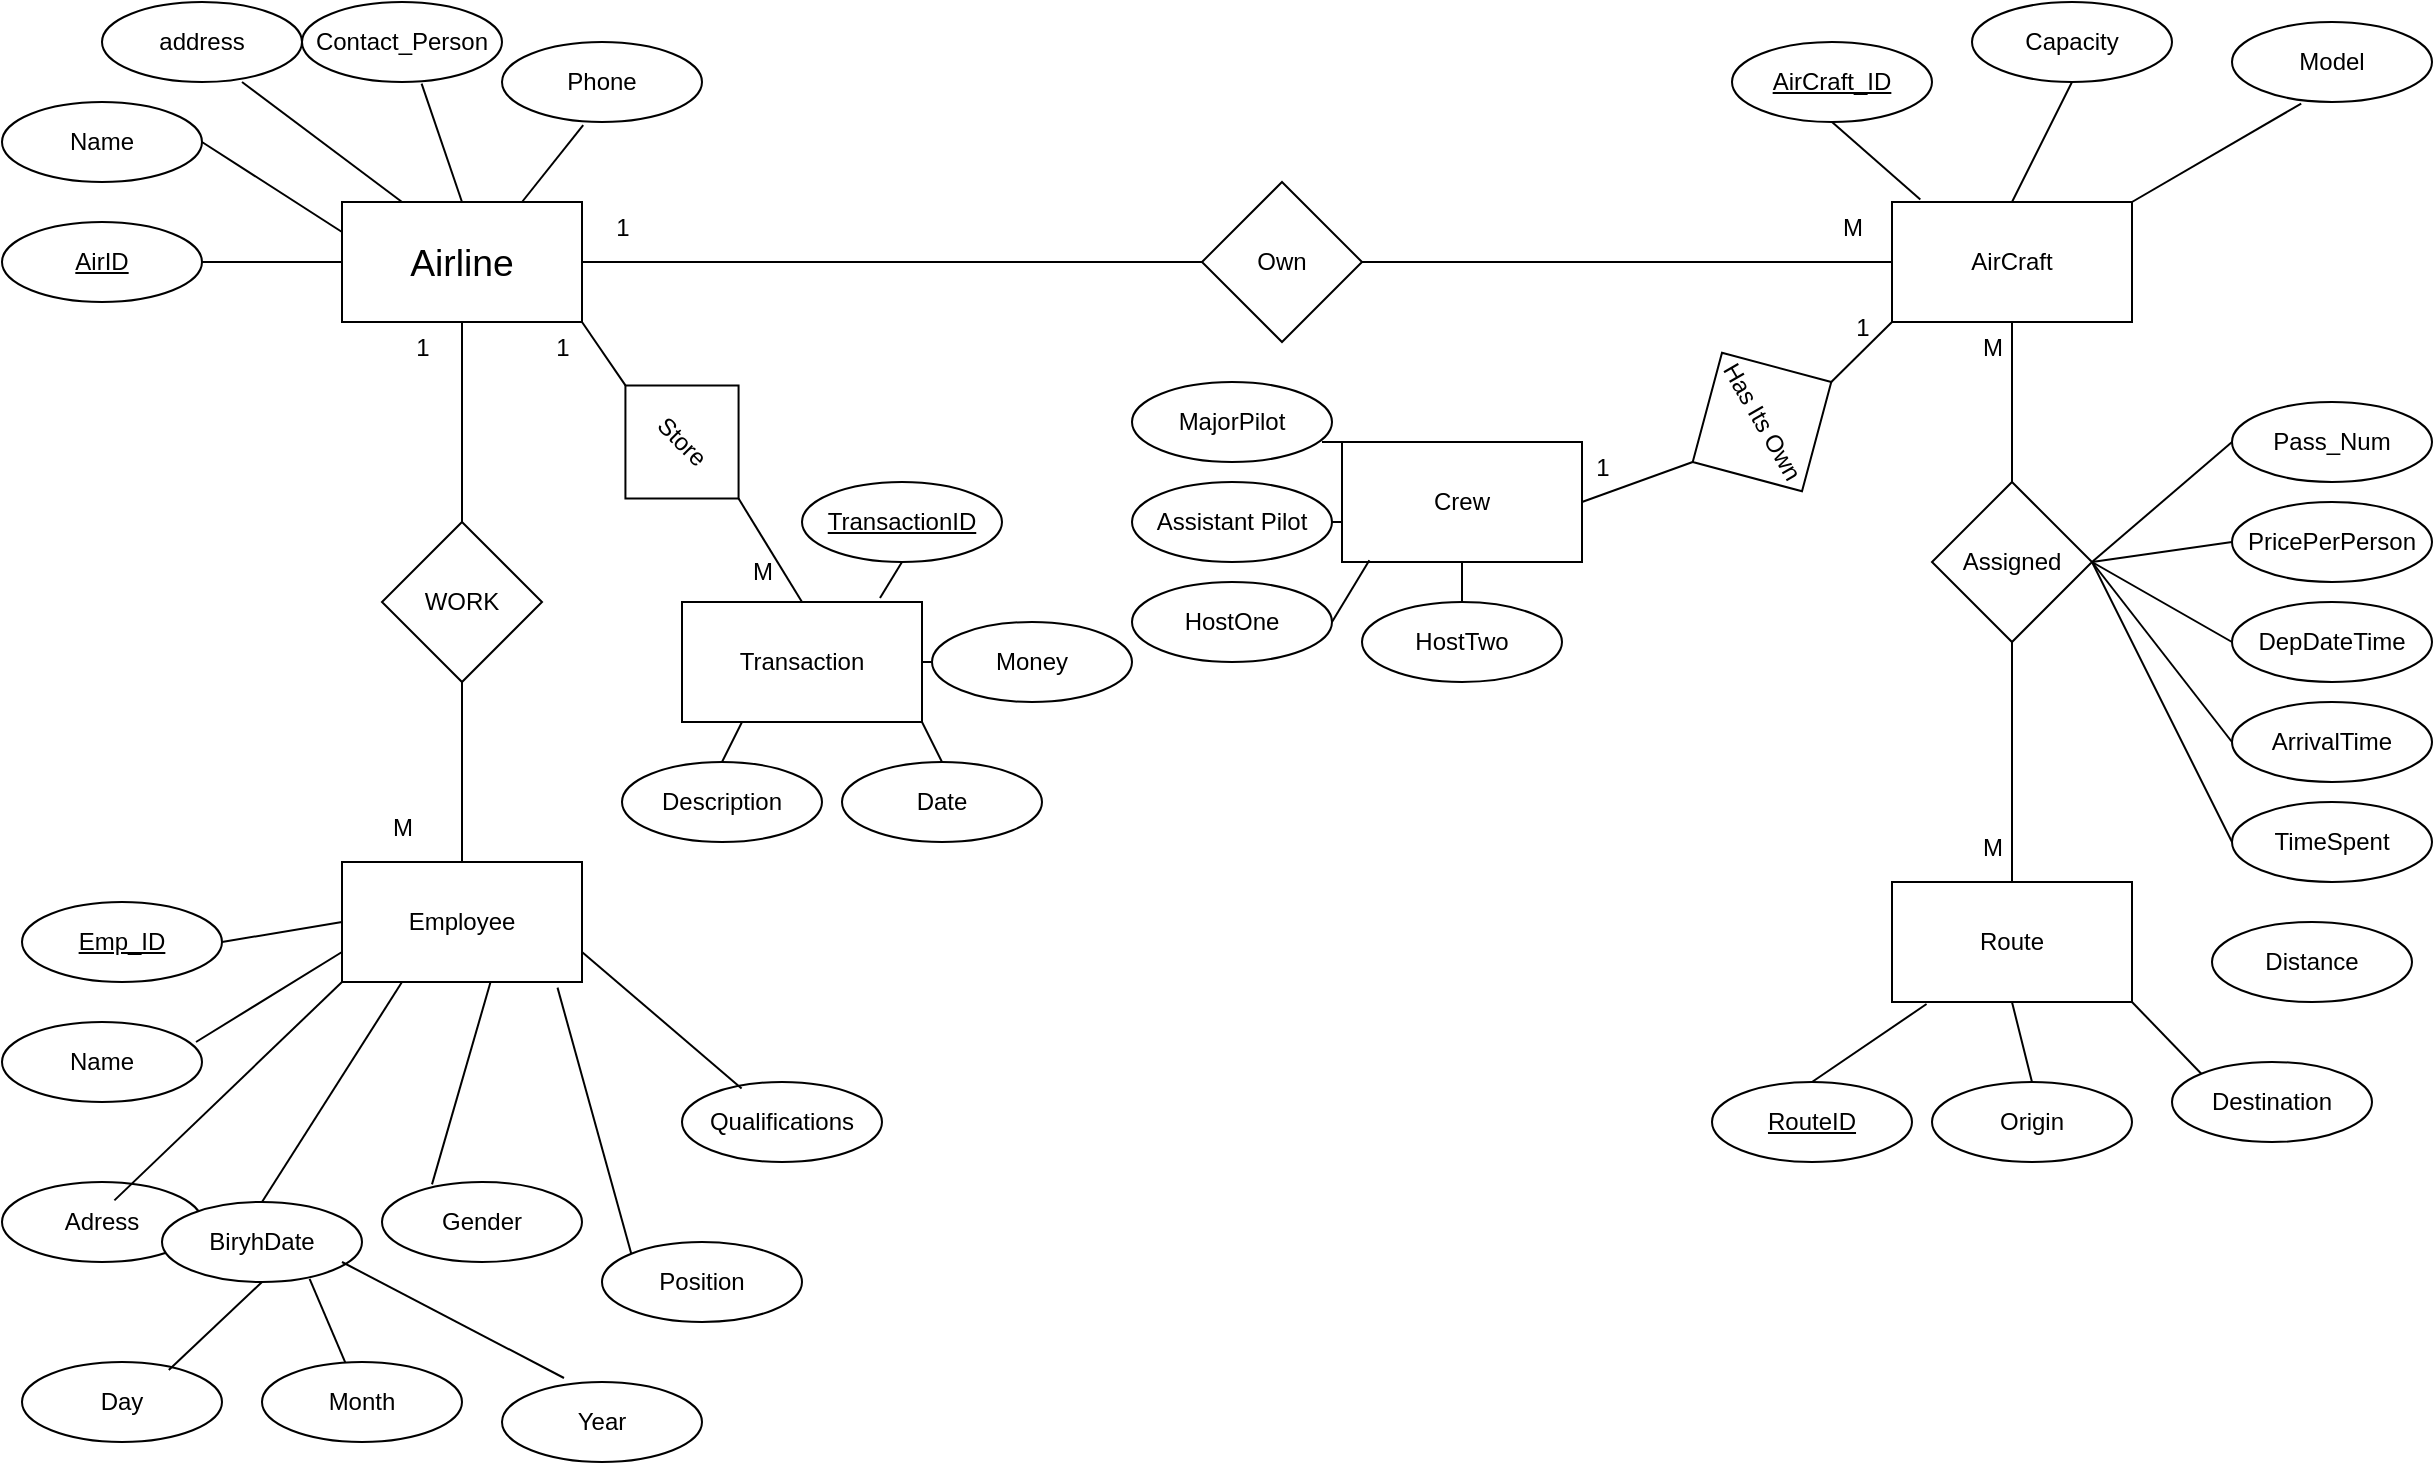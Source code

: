 <mxfile version="24.2.5" type="device">
  <diagram name="Page-1" id="5XaCX_0Hstlx5IshGPiD">
    <mxGraphModel dx="2405" dy="1831" grid="1" gridSize="10" guides="1" tooltips="1" connect="1" arrows="1" fold="1" page="1" pageScale="1" pageWidth="850" pageHeight="1100" math="0" shadow="0">
      <root>
        <mxCell id="0" />
        <mxCell id="1" parent="0" />
        <mxCell id="WBOdHLledQL_smcE1slE-1" value="&lt;span style=&quot;font-size:14.0pt;font-family:&amp;quot;Arial&amp;quot;,sans-serif;&lt;br/&gt;mso-fareast-font-family:Arial;position:relative;top:.5pt;mso-text-raise:-.5pt;&lt;br/&gt;mso-ansi-language:EN-US;mso-fareast-language:EN-US;mso-bidi-language:AR-EG&quot;&gt;Airline&lt;/span&gt;" style="rounded=0;whiteSpace=wrap;html=1;" vertex="1" parent="1">
          <mxGeometry x="30" y="40" width="120" height="60" as="geometry" />
        </mxCell>
        <mxCell id="WBOdHLledQL_smcE1slE-2" value="AirID" style="ellipse;whiteSpace=wrap;html=1;align=center;fontStyle=4;" vertex="1" parent="1">
          <mxGeometry x="-140" y="50" width="100" height="40" as="geometry" />
        </mxCell>
        <mxCell id="WBOdHLledQL_smcE1slE-3" value="Phone" style="ellipse;whiteSpace=wrap;html=1;align=center;" vertex="1" parent="1">
          <mxGeometry x="110" y="-40" width="100" height="40" as="geometry" />
        </mxCell>
        <mxCell id="WBOdHLledQL_smcE1slE-4" value="Name" style="ellipse;whiteSpace=wrap;html=1;align=center;" vertex="1" parent="1">
          <mxGeometry x="-140" y="-10" width="100" height="40" as="geometry" />
        </mxCell>
        <mxCell id="WBOdHLledQL_smcE1slE-5" value="address" style="ellipse;whiteSpace=wrap;html=1;align=center;" vertex="1" parent="1">
          <mxGeometry x="-90" y="-60" width="100" height="40" as="geometry" />
        </mxCell>
        <mxCell id="WBOdHLledQL_smcE1slE-6" value="Contact_Person" style="ellipse;whiteSpace=wrap;html=1;align=center;" vertex="1" parent="1">
          <mxGeometry x="10" y="-60" width="100" height="40" as="geometry" />
        </mxCell>
        <mxCell id="WBOdHLledQL_smcE1slE-9" value="" style="endArrow=none;html=1;rounded=0;entryX=1;entryY=0.5;entryDx=0;entryDy=0;exitX=0;exitY=0.5;exitDx=0;exitDy=0;" edge="1" parent="1" source="WBOdHLledQL_smcE1slE-1" target="WBOdHLledQL_smcE1slE-2">
          <mxGeometry width="50" height="50" relative="1" as="geometry">
            <mxPoint y="240" as="sourcePoint" />
            <mxPoint x="50" y="190" as="targetPoint" />
          </mxGeometry>
        </mxCell>
        <mxCell id="WBOdHLledQL_smcE1slE-10" value="" style="endArrow=none;html=1;rounded=0;entryX=1;entryY=0.5;entryDx=0;entryDy=0;exitX=0;exitY=0.25;exitDx=0;exitDy=0;" edge="1" parent="1" source="WBOdHLledQL_smcE1slE-1" target="WBOdHLledQL_smcE1slE-4">
          <mxGeometry width="50" height="50" relative="1" as="geometry">
            <mxPoint y="240" as="sourcePoint" />
            <mxPoint x="50" y="190" as="targetPoint" />
          </mxGeometry>
        </mxCell>
        <mxCell id="WBOdHLledQL_smcE1slE-11" value="" style="endArrow=none;html=1;rounded=0;entryX=0.598;entryY=1.02;entryDx=0;entryDy=0;exitX=0.5;exitY=0;exitDx=0;exitDy=0;entryPerimeter=0;" edge="1" parent="1" source="WBOdHLledQL_smcE1slE-1" target="WBOdHLledQL_smcE1slE-6">
          <mxGeometry width="50" height="50" relative="1" as="geometry">
            <mxPoint x="40" y="65" as="sourcePoint" />
            <mxPoint x="-30" y="20" as="targetPoint" />
          </mxGeometry>
        </mxCell>
        <mxCell id="WBOdHLledQL_smcE1slE-12" value="" style="endArrow=none;html=1;rounded=0;entryX=1;entryY=0.5;entryDx=0;entryDy=0;exitX=0.25;exitY=0;exitDx=0;exitDy=0;" edge="1" parent="1" source="WBOdHLledQL_smcE1slE-1">
          <mxGeometry width="50" height="50" relative="1" as="geometry">
            <mxPoint x="50" y="25" as="sourcePoint" />
            <mxPoint x="-20" y="-20" as="targetPoint" />
          </mxGeometry>
        </mxCell>
        <mxCell id="WBOdHLledQL_smcE1slE-13" value="" style="endArrow=none;html=1;rounded=0;entryX=0.406;entryY=1.04;entryDx=0;entryDy=0;exitX=0.75;exitY=0;exitDx=0;exitDy=0;entryPerimeter=0;" edge="1" parent="1" source="WBOdHLledQL_smcE1slE-1" target="WBOdHLledQL_smcE1slE-3">
          <mxGeometry width="50" height="50" relative="1" as="geometry">
            <mxPoint x="130" y="40" as="sourcePoint" />
            <mxPoint x="60" y="-5" as="targetPoint" />
          </mxGeometry>
        </mxCell>
        <mxCell id="WBOdHLledQL_smcE1slE-14" value="Employee" style="rounded=0;whiteSpace=wrap;html=1;" vertex="1" parent="1">
          <mxGeometry x="30" y="370" width="120" height="60" as="geometry" />
        </mxCell>
        <mxCell id="WBOdHLledQL_smcE1slE-15" value="Emp_ID" style="ellipse;whiteSpace=wrap;html=1;align=center;fontStyle=4;" vertex="1" parent="1">
          <mxGeometry x="-130" y="390" width="100" height="40" as="geometry" />
        </mxCell>
        <mxCell id="WBOdHLledQL_smcE1slE-21" value="Year" style="ellipse;whiteSpace=wrap;html=1;align=center;" vertex="1" parent="1">
          <mxGeometry x="110" y="630" width="100" height="40" as="geometry" />
        </mxCell>
        <mxCell id="WBOdHLledQL_smcE1slE-22" value="Adress" style="ellipse;whiteSpace=wrap;html=1;align=center;" vertex="1" parent="1">
          <mxGeometry x="-140" y="530" width="100" height="40" as="geometry" />
        </mxCell>
        <mxCell id="WBOdHLledQL_smcE1slE-23" value="Position" style="ellipse;whiteSpace=wrap;html=1;align=center;" vertex="1" parent="1">
          <mxGeometry x="160" y="560" width="100" height="40" as="geometry" />
        </mxCell>
        <mxCell id="WBOdHLledQL_smcE1slE-24" value="Gender" style="ellipse;whiteSpace=wrap;html=1;align=center;" vertex="1" parent="1">
          <mxGeometry x="50" y="530" width="100" height="40" as="geometry" />
        </mxCell>
        <mxCell id="WBOdHLledQL_smcE1slE-25" value="Month" style="ellipse;whiteSpace=wrap;html=1;align=center;" vertex="1" parent="1">
          <mxGeometry x="-10" y="620" width="100" height="40" as="geometry" />
        </mxCell>
        <mxCell id="WBOdHLledQL_smcE1slE-26" value="Day" style="ellipse;whiteSpace=wrap;html=1;align=center;" vertex="1" parent="1">
          <mxGeometry x="-130" y="620" width="100" height="40" as="geometry" />
        </mxCell>
        <mxCell id="WBOdHLledQL_smcE1slE-27" value="BiryhDate" style="ellipse;whiteSpace=wrap;html=1;align=center;" vertex="1" parent="1">
          <mxGeometry x="-60" y="540" width="100" height="40" as="geometry" />
        </mxCell>
        <mxCell id="WBOdHLledQL_smcE1slE-28" value="Name" style="ellipse;whiteSpace=wrap;html=1;align=center;" vertex="1" parent="1">
          <mxGeometry x="-140" y="450" width="100" height="40" as="geometry" />
        </mxCell>
        <mxCell id="WBOdHLledQL_smcE1slE-32" value="Qualifications" style="ellipse;whiteSpace=wrap;html=1;align=center;" vertex="1" parent="1">
          <mxGeometry x="200" y="480" width="100" height="40" as="geometry" />
        </mxCell>
        <mxCell id="WBOdHLledQL_smcE1slE-33" value="" style="endArrow=none;html=1;rounded=0;exitX=1;exitY=0.5;exitDx=0;exitDy=0;entryX=0;entryY=0.5;entryDx=0;entryDy=0;" edge="1" parent="1" source="WBOdHLledQL_smcE1slE-15" target="WBOdHLledQL_smcE1slE-14">
          <mxGeometry width="50" height="50" relative="1" as="geometry">
            <mxPoint x="60" y="440" as="sourcePoint" />
            <mxPoint x="110" y="390" as="targetPoint" />
          </mxGeometry>
        </mxCell>
        <mxCell id="WBOdHLledQL_smcE1slE-34" value="" style="endArrow=none;html=1;rounded=0;exitX=0.97;exitY=0.25;exitDx=0;exitDy=0;entryX=0;entryY=0.75;entryDx=0;entryDy=0;exitPerimeter=0;" edge="1" parent="1" source="WBOdHLledQL_smcE1slE-28" target="WBOdHLledQL_smcE1slE-14">
          <mxGeometry width="50" height="50" relative="1" as="geometry">
            <mxPoint x="-20" y="420" as="sourcePoint" />
            <mxPoint x="40" y="410" as="targetPoint" />
          </mxGeometry>
        </mxCell>
        <mxCell id="WBOdHLledQL_smcE1slE-35" value="" style="endArrow=none;html=1;rounded=0;exitX=0.962;exitY=0.23;exitDx=0;exitDy=0;entryX=0;entryY=1;entryDx=0;entryDy=0;exitPerimeter=0;" edge="1" parent="1" target="WBOdHLledQL_smcE1slE-14">
          <mxGeometry width="50" height="50" relative="1" as="geometry">
            <mxPoint x="-83.8" y="539.2" as="sourcePoint" />
            <mxPoint x="50" y="420" as="targetPoint" />
          </mxGeometry>
        </mxCell>
        <mxCell id="WBOdHLledQL_smcE1slE-36" value="" style="endArrow=none;html=1;rounded=0;exitX=0.5;exitY=0;exitDx=0;exitDy=0;entryX=0.25;entryY=1;entryDx=0;entryDy=0;" edge="1" parent="1" source="WBOdHLledQL_smcE1slE-27" target="WBOdHLledQL_smcE1slE-14">
          <mxGeometry width="50" height="50" relative="1" as="geometry">
            <mxPoint x="-10" y="540" as="sourcePoint" />
            <mxPoint x="50" y="530" as="targetPoint" />
          </mxGeometry>
        </mxCell>
        <mxCell id="WBOdHLledQL_smcE1slE-37" value="" style="endArrow=none;html=1;rounded=0;exitX=0.5;exitY=1;exitDx=0;exitDy=0;entryX=0.734;entryY=0.1;entryDx=0;entryDy=0;entryPerimeter=0;" edge="1" parent="1" source="WBOdHLledQL_smcE1slE-27" target="WBOdHLledQL_smcE1slE-26">
          <mxGeometry width="50" height="50" relative="1" as="geometry">
            <mxPoint x="10" y="450" as="sourcePoint" />
            <mxPoint x="70" y="440" as="targetPoint" />
          </mxGeometry>
        </mxCell>
        <mxCell id="WBOdHLledQL_smcE1slE-38" value="" style="endArrow=none;html=1;rounded=0;entryX=0.738;entryY=0.96;entryDx=0;entryDy=0;entryPerimeter=0;" edge="1" parent="1" source="WBOdHLledQL_smcE1slE-25" target="WBOdHLledQL_smcE1slE-27">
          <mxGeometry width="50" height="50" relative="1" as="geometry">
            <mxPoint x="10" y="610" as="sourcePoint" />
            <mxPoint x="20" y="570" as="targetPoint" />
          </mxGeometry>
        </mxCell>
        <mxCell id="WBOdHLledQL_smcE1slE-39" value="" style="endArrow=none;html=1;rounded=0;exitX=1;exitY=0.75;exitDx=0;exitDy=0;entryX=0.298;entryY=0.08;entryDx=0;entryDy=0;entryPerimeter=0;" edge="1" parent="1" source="WBOdHLledQL_smcE1slE-14" target="WBOdHLledQL_smcE1slE-32">
          <mxGeometry width="50" height="50" relative="1" as="geometry">
            <mxPoint x="30" y="470" as="sourcePoint" />
            <mxPoint x="90" y="460" as="targetPoint" />
          </mxGeometry>
        </mxCell>
        <mxCell id="WBOdHLledQL_smcE1slE-40" value="" style="endArrow=none;html=1;rounded=0;exitX=0.898;exitY=1.047;exitDx=0;exitDy=0;entryX=0;entryY=0;entryDx=0;entryDy=0;exitPerimeter=0;" edge="1" parent="1" source="WBOdHLledQL_smcE1slE-14" target="WBOdHLledQL_smcE1slE-23">
          <mxGeometry width="50" height="50" relative="1" as="geometry">
            <mxPoint x="40" y="480" as="sourcePoint" />
            <mxPoint x="100" y="470" as="targetPoint" />
          </mxGeometry>
        </mxCell>
        <mxCell id="WBOdHLledQL_smcE1slE-41" value="" style="endArrow=none;html=1;rounded=0;entryX=0.25;entryY=0.03;entryDx=0;entryDy=0;entryPerimeter=0;exitX=0.618;exitY=1.007;exitDx=0;exitDy=0;exitPerimeter=0;" edge="1" parent="1" source="WBOdHLledQL_smcE1slE-14" target="WBOdHLledQL_smcE1slE-24">
          <mxGeometry width="50" height="50" relative="1" as="geometry">
            <mxPoint x="105" y="440" as="sourcePoint" />
            <mxPoint x="110" y="480" as="targetPoint" />
          </mxGeometry>
        </mxCell>
        <mxCell id="WBOdHLledQL_smcE1slE-42" value="" style="endArrow=none;html=1;rounded=0;entryX=0.31;entryY=-0.05;entryDx=0;entryDy=0;entryPerimeter=0;" edge="1" parent="1" target="WBOdHLledQL_smcE1slE-21">
          <mxGeometry width="50" height="50" relative="1" as="geometry">
            <mxPoint x="30" y="570" as="sourcePoint" />
            <mxPoint x="120" y="490" as="targetPoint" />
          </mxGeometry>
        </mxCell>
        <mxCell id="WBOdHLledQL_smcE1slE-43" value="AirCraft" style="rounded=0;whiteSpace=wrap;html=1;" vertex="1" parent="1">
          <mxGeometry x="805" y="40" width="120" height="60" as="geometry" />
        </mxCell>
        <mxCell id="WBOdHLledQL_smcE1slE-44" value="AirCraft_ID" style="ellipse;whiteSpace=wrap;html=1;align=center;fontStyle=4;" vertex="1" parent="1">
          <mxGeometry x="725" y="-40" width="100" height="40" as="geometry" />
        </mxCell>
        <mxCell id="WBOdHLledQL_smcE1slE-46" value="Model" style="ellipse;whiteSpace=wrap;html=1;align=center;" vertex="1" parent="1">
          <mxGeometry x="975" y="-50" width="100" height="40" as="geometry" />
        </mxCell>
        <mxCell id="WBOdHLledQL_smcE1slE-47" value="Capacity" style="ellipse;whiteSpace=wrap;html=1;align=center;" vertex="1" parent="1">
          <mxGeometry x="845" y="-60" width="100" height="40" as="geometry" />
        </mxCell>
        <mxCell id="WBOdHLledQL_smcE1slE-49" value="" style="endArrow=none;html=1;rounded=0;entryX=0.5;entryY=1;entryDx=0;entryDy=0;exitX=0.118;exitY=-0.02;exitDx=0;exitDy=0;exitPerimeter=0;" edge="1" parent="1" source="WBOdHLledQL_smcE1slE-43" target="WBOdHLledQL_smcE1slE-44">
          <mxGeometry width="50" height="50" relative="1" as="geometry">
            <mxPoint x="805" y="70" as="sourcePoint" />
            <mxPoint x="855" y="20" as="targetPoint" />
          </mxGeometry>
        </mxCell>
        <mxCell id="WBOdHLledQL_smcE1slE-50" value="" style="endArrow=none;html=1;rounded=0;entryX=0.5;entryY=1;entryDx=0;entryDy=0;exitX=0.5;exitY=0;exitDx=0;exitDy=0;" edge="1" parent="1" source="WBOdHLledQL_smcE1slE-43" target="WBOdHLledQL_smcE1slE-47">
          <mxGeometry width="50" height="50" relative="1" as="geometry">
            <mxPoint x="805" y="70" as="sourcePoint" />
            <mxPoint x="855" y="20" as="targetPoint" />
          </mxGeometry>
        </mxCell>
        <mxCell id="WBOdHLledQL_smcE1slE-51" value="" style="endArrow=none;html=1;rounded=0;entryX=0.346;entryY=1.02;entryDx=0;entryDy=0;entryPerimeter=0;exitX=1;exitY=0;exitDx=0;exitDy=0;" edge="1" parent="1" source="WBOdHLledQL_smcE1slE-43" target="WBOdHLledQL_smcE1slE-46">
          <mxGeometry width="50" height="50" relative="1" as="geometry">
            <mxPoint x="805" y="70" as="sourcePoint" />
            <mxPoint x="855" y="20" as="targetPoint" />
          </mxGeometry>
        </mxCell>
        <mxCell id="WBOdHLledQL_smcE1slE-53" value="Own" style="rhombus;whiteSpace=wrap;html=1;" vertex="1" parent="1">
          <mxGeometry x="460" y="30" width="80" height="80" as="geometry" />
        </mxCell>
        <mxCell id="WBOdHLledQL_smcE1slE-54" value="" style="endArrow=none;html=1;rounded=0;entryX=1;entryY=0.5;entryDx=0;entryDy=0;exitX=0;exitY=0.5;exitDx=0;exitDy=0;" edge="1" parent="1" source="WBOdHLledQL_smcE1slE-43" target="WBOdHLledQL_smcE1slE-53">
          <mxGeometry width="50" height="50" relative="1" as="geometry">
            <mxPoint x="625" y="350" as="sourcePoint" />
            <mxPoint x="550" y="70" as="targetPoint" />
          </mxGeometry>
        </mxCell>
        <mxCell id="WBOdHLledQL_smcE1slE-55" value="" style="endArrow=none;html=1;rounded=0;entryX=1;entryY=0.5;entryDx=0;entryDy=0;exitX=0;exitY=0.5;exitDx=0;exitDy=0;" edge="1" parent="1" source="WBOdHLledQL_smcE1slE-53" target="WBOdHLledQL_smcE1slE-1">
          <mxGeometry width="50" height="50" relative="1" as="geometry">
            <mxPoint x="400" y="70" as="sourcePoint" />
            <mxPoint x="145" y="69.17" as="targetPoint" />
          </mxGeometry>
        </mxCell>
        <mxCell id="WBOdHLledQL_smcE1slE-57" value="1" style="text;html=1;align=center;verticalAlign=middle;resizable=0;points=[];autosize=1;strokeColor=none;fillColor=none;" vertex="1" parent="1">
          <mxGeometry x="155" y="38" width="30" height="30" as="geometry" />
        </mxCell>
        <mxCell id="WBOdHLledQL_smcE1slE-59" value="M" style="text;html=1;align=center;verticalAlign=middle;resizable=0;points=[];autosize=1;strokeColor=none;fillColor=none;" vertex="1" parent="1">
          <mxGeometry x="770" y="38" width="30" height="30" as="geometry" />
        </mxCell>
        <mxCell id="WBOdHLledQL_smcE1slE-61" value="WORK" style="rhombus;whiteSpace=wrap;html=1;" vertex="1" parent="1">
          <mxGeometry x="50" y="200" width="80" height="80" as="geometry" />
        </mxCell>
        <mxCell id="WBOdHLledQL_smcE1slE-62" value="" style="endArrow=none;html=1;rounded=0;entryX=0.5;entryY=1;entryDx=0;entryDy=0;exitX=0.5;exitY=0;exitDx=0;exitDy=0;" edge="1" parent="1" source="WBOdHLledQL_smcE1slE-61" target="WBOdHLledQL_smcE1slE-1">
          <mxGeometry width="50" height="50" relative="1" as="geometry">
            <mxPoint x="280" y="370" as="sourcePoint" />
            <mxPoint x="330" y="320" as="targetPoint" />
          </mxGeometry>
        </mxCell>
        <mxCell id="WBOdHLledQL_smcE1slE-63" value="" style="endArrow=none;html=1;rounded=0;entryX=0.5;entryY=0;entryDx=0;entryDy=0;exitX=0.5;exitY=1;exitDx=0;exitDy=0;" edge="1" parent="1" source="WBOdHLledQL_smcE1slE-61" target="WBOdHLledQL_smcE1slE-14">
          <mxGeometry width="50" height="50" relative="1" as="geometry">
            <mxPoint x="90" y="260" as="sourcePoint" />
            <mxPoint x="100" y="110" as="targetPoint" />
          </mxGeometry>
        </mxCell>
        <mxCell id="WBOdHLledQL_smcE1slE-64" value="M" style="text;html=1;align=center;verticalAlign=middle;resizable=0;points=[];autosize=1;strokeColor=none;fillColor=none;" vertex="1" parent="1">
          <mxGeometry x="45" y="338" width="30" height="30" as="geometry" />
        </mxCell>
        <mxCell id="WBOdHLledQL_smcE1slE-65" value="1" style="text;html=1;align=center;verticalAlign=middle;resizable=0;points=[];autosize=1;strokeColor=none;fillColor=none;" vertex="1" parent="1">
          <mxGeometry x="55" y="98" width="30" height="30" as="geometry" />
        </mxCell>
        <mxCell id="WBOdHLledQL_smcE1slE-67" value="Route" style="rounded=0;whiteSpace=wrap;html=1;" vertex="1" parent="1">
          <mxGeometry x="805" y="380" width="120" height="60" as="geometry" />
        </mxCell>
        <mxCell id="WBOdHLledQL_smcE1slE-68" value="RouteID" style="ellipse;whiteSpace=wrap;html=1;align=center;fontStyle=4;" vertex="1" parent="1">
          <mxGeometry x="715" y="480" width="100" height="40" as="geometry" />
        </mxCell>
        <mxCell id="WBOdHLledQL_smcE1slE-69" value="Origin" style="ellipse;whiteSpace=wrap;html=1;align=center;" vertex="1" parent="1">
          <mxGeometry x="825" y="480" width="100" height="40" as="geometry" />
        </mxCell>
        <mxCell id="WBOdHLledQL_smcE1slE-70" value="Destination" style="ellipse;whiteSpace=wrap;html=1;align=center;" vertex="1" parent="1">
          <mxGeometry x="945" y="470" width="100" height="40" as="geometry" />
        </mxCell>
        <mxCell id="WBOdHLledQL_smcE1slE-71" value="Pass_Num" style="ellipse;whiteSpace=wrap;html=1;align=center;" vertex="1" parent="1">
          <mxGeometry x="975" y="140" width="100" height="40" as="geometry" />
        </mxCell>
        <mxCell id="WBOdHLledQL_smcE1slE-72" value="DepDateTime" style="ellipse;whiteSpace=wrap;html=1;align=center;" vertex="1" parent="1">
          <mxGeometry x="975" y="240" width="100" height="40" as="geometry" />
        </mxCell>
        <mxCell id="WBOdHLledQL_smcE1slE-73" value="Distance" style="ellipse;whiteSpace=wrap;html=1;align=center;" vertex="1" parent="1">
          <mxGeometry x="965" y="400" width="100" height="40" as="geometry" />
        </mxCell>
        <mxCell id="WBOdHLledQL_smcE1slE-74" value="PricePerPerson" style="ellipse;whiteSpace=wrap;html=1;align=center;" vertex="1" parent="1">
          <mxGeometry x="975" y="190" width="100" height="40" as="geometry" />
        </mxCell>
        <mxCell id="WBOdHLledQL_smcE1slE-78" value="Assigned" style="rhombus;whiteSpace=wrap;html=1;" vertex="1" parent="1">
          <mxGeometry x="825" y="180" width="80" height="80" as="geometry" />
        </mxCell>
        <mxCell id="WBOdHLledQL_smcE1slE-82" value="ArrivalTime" style="ellipse;whiteSpace=wrap;html=1;align=center;" vertex="1" parent="1">
          <mxGeometry x="975" y="290" width="100" height="40" as="geometry" />
        </mxCell>
        <mxCell id="WBOdHLledQL_smcE1slE-83" value="TimeSpent" style="ellipse;whiteSpace=wrap;html=1;align=center;" vertex="1" parent="1">
          <mxGeometry x="975" y="340" width="100" height="40" as="geometry" />
        </mxCell>
        <mxCell id="WBOdHLledQL_smcE1slE-84" value="" style="endArrow=none;html=1;rounded=0;entryX=0;entryY=0.5;entryDx=0;entryDy=0;exitX=1;exitY=0.5;exitDx=0;exitDy=0;" edge="1" parent="1" source="WBOdHLledQL_smcE1slE-78" target="WBOdHLledQL_smcE1slE-71">
          <mxGeometry width="50" height="50" relative="1" as="geometry">
            <mxPoint x="635" y="240" as="sourcePoint" />
            <mxPoint x="685" y="190" as="targetPoint" />
          </mxGeometry>
        </mxCell>
        <mxCell id="WBOdHLledQL_smcE1slE-85" value="" style="endArrow=none;html=1;rounded=0;entryX=0.5;entryY=1;entryDx=0;entryDy=0;exitX=0.5;exitY=0;exitDx=0;exitDy=0;" edge="1" parent="1" source="WBOdHLledQL_smcE1slE-78" target="WBOdHLledQL_smcE1slE-43">
          <mxGeometry width="50" height="50" relative="1" as="geometry">
            <mxPoint x="635" y="240" as="sourcePoint" />
            <mxPoint x="685" y="190" as="targetPoint" />
          </mxGeometry>
        </mxCell>
        <mxCell id="WBOdHLledQL_smcE1slE-86" value="" style="endArrow=none;html=1;rounded=0;exitX=0.5;exitY=0;exitDx=0;exitDy=0;entryX=0.5;entryY=1;entryDx=0;entryDy=0;" edge="1" parent="1" source="WBOdHLledQL_smcE1slE-67" target="WBOdHLledQL_smcE1slE-78">
          <mxGeometry width="50" height="50" relative="1" as="geometry">
            <mxPoint x="864.17" y="340" as="sourcePoint" />
            <mxPoint x="864" y="270" as="targetPoint" />
          </mxGeometry>
        </mxCell>
        <mxCell id="WBOdHLledQL_smcE1slE-87" value="" style="endArrow=none;html=1;rounded=0;entryX=0;entryY=0.5;entryDx=0;entryDy=0;exitX=1;exitY=0.5;exitDx=0;exitDy=0;" edge="1" parent="1" source="WBOdHLledQL_smcE1slE-78" target="WBOdHLledQL_smcE1slE-74">
          <mxGeometry width="50" height="50" relative="1" as="geometry">
            <mxPoint x="915" y="230" as="sourcePoint" />
            <mxPoint x="985" y="170" as="targetPoint" />
          </mxGeometry>
        </mxCell>
        <mxCell id="WBOdHLledQL_smcE1slE-88" value="" style="endArrow=none;html=1;rounded=0;entryX=0;entryY=0.5;entryDx=0;entryDy=0;exitX=1;exitY=0.5;exitDx=0;exitDy=0;" edge="1" parent="1" source="WBOdHLledQL_smcE1slE-78" target="WBOdHLledQL_smcE1slE-82">
          <mxGeometry width="50" height="50" relative="1" as="geometry">
            <mxPoint x="915" y="230" as="sourcePoint" />
            <mxPoint x="985" y="220" as="targetPoint" />
          </mxGeometry>
        </mxCell>
        <mxCell id="WBOdHLledQL_smcE1slE-89" value="" style="endArrow=none;html=1;rounded=0;entryX=0;entryY=0.5;entryDx=0;entryDy=0;exitX=1;exitY=0.5;exitDx=0;exitDy=0;" edge="1" parent="1" source="WBOdHLledQL_smcE1slE-78" target="WBOdHLledQL_smcE1slE-72">
          <mxGeometry width="50" height="50" relative="1" as="geometry">
            <mxPoint x="925" y="240" as="sourcePoint" />
            <mxPoint x="995" y="230" as="targetPoint" />
          </mxGeometry>
        </mxCell>
        <mxCell id="WBOdHLledQL_smcE1slE-90" value="" style="endArrow=none;html=1;rounded=0;entryX=0;entryY=0.5;entryDx=0;entryDy=0;exitX=1;exitY=0.5;exitDx=0;exitDy=0;" edge="1" parent="1" source="WBOdHLledQL_smcE1slE-78" target="WBOdHLledQL_smcE1slE-83">
          <mxGeometry width="50" height="50" relative="1" as="geometry">
            <mxPoint x="915" y="230" as="sourcePoint" />
            <mxPoint x="985" y="320" as="targetPoint" />
          </mxGeometry>
        </mxCell>
        <mxCell id="WBOdHLledQL_smcE1slE-93" value="" style="endArrow=none;html=1;rounded=0;entryX=0.144;entryY=1.017;entryDx=0;entryDy=0;exitX=0.5;exitY=0;exitDx=0;exitDy=0;entryPerimeter=0;" edge="1" parent="1" source="WBOdHLledQL_smcE1slE-68" target="WBOdHLledQL_smcE1slE-67">
          <mxGeometry width="50" height="50" relative="1" as="geometry">
            <mxPoint x="635" y="240" as="sourcePoint" />
            <mxPoint x="685" y="190" as="targetPoint" />
          </mxGeometry>
        </mxCell>
        <mxCell id="WBOdHLledQL_smcE1slE-95" value="" style="endArrow=none;html=1;rounded=0;entryX=0.5;entryY=0;entryDx=0;entryDy=0;exitX=0.5;exitY=1;exitDx=0;exitDy=0;" edge="1" parent="1" source="WBOdHLledQL_smcE1slE-67" target="WBOdHLledQL_smcE1slE-69">
          <mxGeometry width="50" height="50" relative="1" as="geometry">
            <mxPoint x="635" y="240" as="sourcePoint" />
            <mxPoint x="685" y="190" as="targetPoint" />
          </mxGeometry>
        </mxCell>
        <mxCell id="WBOdHLledQL_smcE1slE-97" value="" style="endArrow=none;html=1;rounded=0;entryX=0;entryY=0;entryDx=0;entryDy=0;exitX=1;exitY=1;exitDx=0;exitDy=0;" edge="1" parent="1" source="WBOdHLledQL_smcE1slE-67" target="WBOdHLledQL_smcE1slE-70">
          <mxGeometry width="50" height="50" relative="1" as="geometry">
            <mxPoint x="635" y="240" as="sourcePoint" />
            <mxPoint x="685" y="190" as="targetPoint" />
          </mxGeometry>
        </mxCell>
        <mxCell id="WBOdHLledQL_smcE1slE-98" value="M" style="text;html=1;align=center;verticalAlign=middle;resizable=0;points=[];autosize=1;strokeColor=none;fillColor=none;" vertex="1" parent="1">
          <mxGeometry x="840" y="98" width="30" height="30" as="geometry" />
        </mxCell>
        <mxCell id="WBOdHLledQL_smcE1slE-101" value="M" style="text;html=1;align=center;verticalAlign=middle;resizable=0;points=[];autosize=1;strokeColor=none;fillColor=none;" vertex="1" parent="1">
          <mxGeometry x="840" y="348" width="30" height="30" as="geometry" />
        </mxCell>
        <mxCell id="WBOdHLledQL_smcE1slE-108" value="Has Its Own" style="rhombus;whiteSpace=wrap;html=1;rotation=60;direction=south;" vertex="1" parent="1">
          <mxGeometry x="700" y="110" width="80" height="80" as="geometry" />
        </mxCell>
        <mxCell id="WBOdHLledQL_smcE1slE-111" value="Crew" style="rounded=0;whiteSpace=wrap;html=1;" vertex="1" parent="1">
          <mxGeometry x="530" y="160" width="120" height="60" as="geometry" />
        </mxCell>
        <mxCell id="WBOdHLledQL_smcE1slE-113" value="" style="endArrow=none;html=1;rounded=0;entryX=0;entryY=1;entryDx=0;entryDy=0;exitX=0;exitY=0.5;exitDx=0;exitDy=0;" edge="1" parent="1" source="WBOdHLledQL_smcE1slE-108" target="WBOdHLledQL_smcE1slE-43">
          <mxGeometry width="50" height="50" relative="1" as="geometry">
            <mxPoint x="735" y="270" as="sourcePoint" />
            <mxPoint x="785" y="220" as="targetPoint" />
          </mxGeometry>
        </mxCell>
        <mxCell id="WBOdHLledQL_smcE1slE-114" value="" style="endArrow=none;html=1;rounded=0;exitX=1;exitY=0.5;exitDx=0;exitDy=0;entryX=1;entryY=0.5;entryDx=0;entryDy=0;" edge="1" parent="1" source="WBOdHLledQL_smcE1slE-111" target="WBOdHLledQL_smcE1slE-108">
          <mxGeometry width="50" height="50" relative="1" as="geometry">
            <mxPoint x="615" y="230" as="sourcePoint" />
            <mxPoint x="785" y="220" as="targetPoint" />
          </mxGeometry>
        </mxCell>
        <mxCell id="WBOdHLledQL_smcE1slE-116" value="HostTwo" style="ellipse;whiteSpace=wrap;html=1;align=center;" vertex="1" parent="1">
          <mxGeometry x="540" y="240" width="100" height="40" as="geometry" />
        </mxCell>
        <mxCell id="WBOdHLledQL_smcE1slE-117" value="HostOne" style="ellipse;whiteSpace=wrap;html=1;align=center;" vertex="1" parent="1">
          <mxGeometry x="425" y="230" width="100" height="40" as="geometry" />
        </mxCell>
        <mxCell id="WBOdHLledQL_smcE1slE-118" value="Assistant Pilot" style="ellipse;whiteSpace=wrap;html=1;align=center;" vertex="1" parent="1">
          <mxGeometry x="425" y="180" width="100" height="40" as="geometry" />
        </mxCell>
        <mxCell id="WBOdHLledQL_smcE1slE-119" value="MajorPilot" style="ellipse;whiteSpace=wrap;html=1;align=center;" vertex="1" parent="1">
          <mxGeometry x="425" y="130" width="100" height="40" as="geometry" />
        </mxCell>
        <mxCell id="WBOdHLledQL_smcE1slE-120" value="" style="endArrow=none;html=1;rounded=0;entryX=0.5;entryY=1;entryDx=0;entryDy=0;exitX=0.5;exitY=0;exitDx=0;exitDy=0;" edge="1" parent="1" source="WBOdHLledQL_smcE1slE-116" target="WBOdHLledQL_smcE1slE-111">
          <mxGeometry width="50" height="50" relative="1" as="geometry">
            <mxPoint x="690" y="270" as="sourcePoint" />
            <mxPoint x="740" y="220" as="targetPoint" />
          </mxGeometry>
        </mxCell>
        <mxCell id="WBOdHLledQL_smcE1slE-124" value="" style="endArrow=none;html=1;rounded=0;entryX=1;entryY=0.5;entryDx=0;entryDy=0;" edge="1" parent="1" target="WBOdHLledQL_smcE1slE-118">
          <mxGeometry width="50" height="50" relative="1" as="geometry">
            <mxPoint x="530" y="200" as="sourcePoint" />
            <mxPoint x="740" y="220" as="targetPoint" />
          </mxGeometry>
        </mxCell>
        <mxCell id="WBOdHLledQL_smcE1slE-125" value="" style="endArrow=none;html=1;rounded=0;exitX=0;exitY=0;exitDx=0;exitDy=0;" edge="1" parent="1" source="WBOdHLledQL_smcE1slE-111">
          <mxGeometry width="50" height="50" relative="1" as="geometry">
            <mxPoint x="690" y="270" as="sourcePoint" />
            <mxPoint x="520" y="160" as="targetPoint" />
          </mxGeometry>
        </mxCell>
        <mxCell id="WBOdHLledQL_smcE1slE-128" value="" style="endArrow=none;html=1;rounded=0;entryX=1;entryY=0.5;entryDx=0;entryDy=0;exitX=0.114;exitY=0.985;exitDx=0;exitDy=0;exitPerimeter=0;" edge="1" parent="1" source="WBOdHLledQL_smcE1slE-111" target="WBOdHLledQL_smcE1slE-117">
          <mxGeometry width="50" height="50" relative="1" as="geometry">
            <mxPoint x="690" y="270" as="sourcePoint" />
            <mxPoint x="740" y="220" as="targetPoint" />
          </mxGeometry>
        </mxCell>
        <mxCell id="WBOdHLledQL_smcE1slE-129" value="Store" style="rhombus;whiteSpace=wrap;html=1;rotation=45;" vertex="1" parent="1">
          <mxGeometry x="160" y="120" width="80" height="80" as="geometry" />
        </mxCell>
        <mxCell id="WBOdHLledQL_smcE1slE-131" value="" style="endArrow=none;html=1;rounded=0;entryX=1;entryY=1;entryDx=0;entryDy=0;exitX=0;exitY=0.5;exitDx=0;exitDy=0;" edge="1" parent="1" source="WBOdHLledQL_smcE1slE-129" target="WBOdHLledQL_smcE1slE-1">
          <mxGeometry width="50" height="50" relative="1" as="geometry">
            <mxPoint x="690" y="270" as="sourcePoint" />
            <mxPoint x="740" y="220" as="targetPoint" />
          </mxGeometry>
        </mxCell>
        <mxCell id="WBOdHLledQL_smcE1slE-134" value="Transaction" style="rounded=0;whiteSpace=wrap;html=1;" vertex="1" parent="1">
          <mxGeometry x="200" y="240" width="120" height="60" as="geometry" />
        </mxCell>
        <mxCell id="WBOdHLledQL_smcE1slE-135" value="" style="endArrow=none;html=1;rounded=0;entryX=1;entryY=0.5;entryDx=0;entryDy=0;exitX=0.5;exitY=0;exitDx=0;exitDy=0;" edge="1" parent="1" source="WBOdHLledQL_smcE1slE-134" target="WBOdHLledQL_smcE1slE-129">
          <mxGeometry width="50" height="50" relative="1" as="geometry">
            <mxPoint x="690" y="270" as="sourcePoint" />
            <mxPoint x="740" y="220" as="targetPoint" />
          </mxGeometry>
        </mxCell>
        <mxCell id="WBOdHLledQL_smcE1slE-138" value="TransactionID" style="ellipse;whiteSpace=wrap;html=1;align=center;fontStyle=4;" vertex="1" parent="1">
          <mxGeometry x="260" y="180" width="100" height="40" as="geometry" />
        </mxCell>
        <mxCell id="WBOdHLledQL_smcE1slE-139" value="Money" style="ellipse;whiteSpace=wrap;html=1;align=center;" vertex="1" parent="1">
          <mxGeometry x="325" y="250" width="100" height="40" as="geometry" />
        </mxCell>
        <mxCell id="WBOdHLledQL_smcE1slE-140" value="Date" style="ellipse;whiteSpace=wrap;html=1;align=center;" vertex="1" parent="1">
          <mxGeometry x="280" y="320" width="100" height="40" as="geometry" />
        </mxCell>
        <mxCell id="WBOdHLledQL_smcE1slE-141" value="Description" style="ellipse;whiteSpace=wrap;html=1;align=center;" vertex="1" parent="1">
          <mxGeometry x="170" y="320" width="100" height="40" as="geometry" />
        </mxCell>
        <mxCell id="WBOdHLledQL_smcE1slE-143" value="" style="endArrow=none;html=1;rounded=0;entryX=0.5;entryY=1;entryDx=0;entryDy=0;exitX=0.825;exitY=-0.034;exitDx=0;exitDy=0;exitPerimeter=0;" edge="1" parent="1" source="WBOdHLledQL_smcE1slE-134" target="WBOdHLledQL_smcE1slE-138">
          <mxGeometry width="50" height="50" relative="1" as="geometry">
            <mxPoint x="690" y="270" as="sourcePoint" />
            <mxPoint x="740" y="220" as="targetPoint" />
          </mxGeometry>
        </mxCell>
        <mxCell id="WBOdHLledQL_smcE1slE-144" value="" style="endArrow=none;html=1;rounded=0;exitX=1;exitY=0.5;exitDx=0;exitDy=0;entryX=0;entryY=0.5;entryDx=0;entryDy=0;" edge="1" parent="1" source="WBOdHLledQL_smcE1slE-134" target="WBOdHLledQL_smcE1slE-139">
          <mxGeometry width="50" height="50" relative="1" as="geometry">
            <mxPoint x="690" y="270" as="sourcePoint" />
            <mxPoint x="740" y="220" as="targetPoint" />
          </mxGeometry>
        </mxCell>
        <mxCell id="WBOdHLledQL_smcE1slE-145" value="" style="endArrow=none;html=1;rounded=0;entryX=1;entryY=1;entryDx=0;entryDy=0;exitX=0.5;exitY=0;exitDx=0;exitDy=0;" edge="1" parent="1" source="WBOdHLledQL_smcE1slE-140" target="WBOdHLledQL_smcE1slE-134">
          <mxGeometry width="50" height="50" relative="1" as="geometry">
            <mxPoint x="690" y="270" as="sourcePoint" />
            <mxPoint x="740" y="220" as="targetPoint" />
          </mxGeometry>
        </mxCell>
        <mxCell id="WBOdHLledQL_smcE1slE-146" value="" style="endArrow=none;html=1;rounded=0;entryX=0.25;entryY=1;entryDx=0;entryDy=0;exitX=0.5;exitY=0;exitDx=0;exitDy=0;" edge="1" parent="1" source="WBOdHLledQL_smcE1slE-141" target="WBOdHLledQL_smcE1slE-134">
          <mxGeometry width="50" height="50" relative="1" as="geometry">
            <mxPoint x="690" y="270" as="sourcePoint" />
            <mxPoint x="740" y="220" as="targetPoint" />
          </mxGeometry>
        </mxCell>
        <mxCell id="WBOdHLledQL_smcE1slE-150" value="1" style="text;html=1;align=center;verticalAlign=middle;resizable=0;points=[];autosize=1;strokeColor=none;fillColor=none;" vertex="1" parent="1">
          <mxGeometry x="775" y="88" width="30" height="30" as="geometry" />
        </mxCell>
        <mxCell id="WBOdHLledQL_smcE1slE-152" value="1" style="text;html=1;align=center;verticalAlign=middle;resizable=0;points=[];autosize=1;strokeColor=none;fillColor=none;" vertex="1" parent="1">
          <mxGeometry x="645" y="158" width="30" height="30" as="geometry" />
        </mxCell>
        <mxCell id="WBOdHLledQL_smcE1slE-153" value="M" style="text;html=1;align=center;verticalAlign=middle;resizable=0;points=[];autosize=1;strokeColor=none;fillColor=none;" vertex="1" parent="1">
          <mxGeometry x="225" y="210" width="30" height="30" as="geometry" />
        </mxCell>
        <mxCell id="WBOdHLledQL_smcE1slE-157" value="1" style="text;html=1;align=center;verticalAlign=middle;resizable=0;points=[];autosize=1;strokeColor=none;fillColor=none;" vertex="1" parent="1">
          <mxGeometry x="125" y="98" width="30" height="30" as="geometry" />
        </mxCell>
      </root>
    </mxGraphModel>
  </diagram>
</mxfile>
